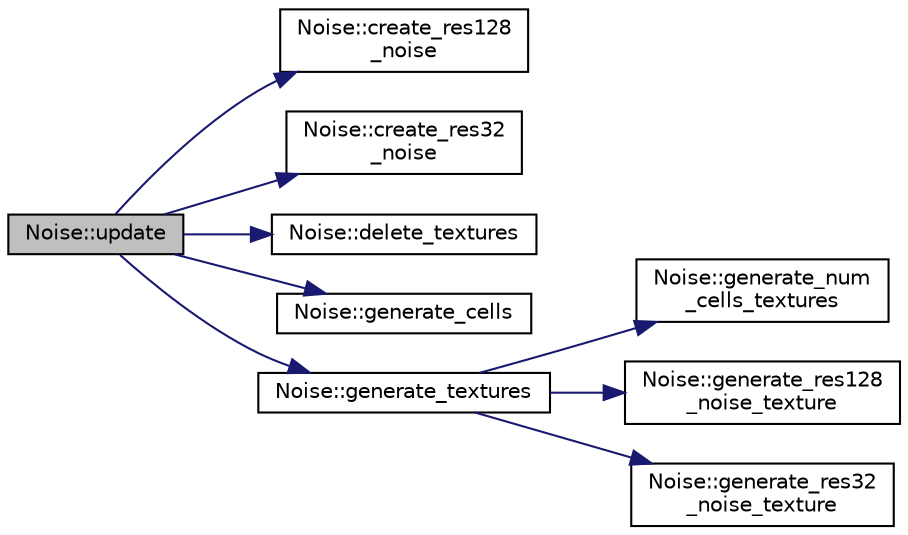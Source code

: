 digraph "Noise::update"
{
 // INTERACTIVE_SVG=YES
 // LATEX_PDF_SIZE
  bgcolor="transparent";
  edge [fontname="Helvetica",fontsize="10",labelfontname="Helvetica",labelfontsize="10"];
  node [fontname="Helvetica",fontsize="10",shape=record];
  rankdir="LR";
  Node1 [label="Noise::update",height=0.2,width=0.4,color="black", fillcolor="grey75", style="filled", fontcolor="black",tooltip=" "];
  Node1 -> Node2 [color="midnightblue",fontsize="10",style="solid",fontname="Helvetica"];
  Node2 [label="Noise::create_res128\l_noise",height=0.2,width=0.4,color="black",URL="$db/d37/class_noise.html#a8b2e2a67333910ca9f5b032e5f71964d",tooltip=" "];
  Node1 -> Node3 [color="midnightblue",fontsize="10",style="solid",fontname="Helvetica"];
  Node3 [label="Noise::create_res32\l_noise",height=0.2,width=0.4,color="black",URL="$db/d37/class_noise.html#a683dc7958db6d4b85c5ab94455a8941a",tooltip=" "];
  Node1 -> Node4 [color="midnightblue",fontsize="10",style="solid",fontname="Helvetica"];
  Node4 [label="Noise::delete_textures",height=0.2,width=0.4,color="black",URL="$db/d37/class_noise.html#a8e7a8f983d022dad4994e6df6f69d935",tooltip=" "];
  Node1 -> Node5 [color="midnightblue",fontsize="10",style="solid",fontname="Helvetica"];
  Node5 [label="Noise::generate_cells",height=0.2,width=0.4,color="black",URL="$db/d37/class_noise.html#a0cc57872513b97af71ec08b226705ab4",tooltip="@ num_cells_per_axis: current voxel grid dimension @ cell_index: index into global array for all voxe..."];
  Node1 -> Node6 [color="midnightblue",fontsize="10",style="solid",fontname="Helvetica"];
  Node6 [label="Noise::generate_textures",height=0.2,width=0.4,color="black",URL="$db/d37/class_noise.html#a2a73f6a6ac1b92a93be098babb1073f0",tooltip=" "];
  Node6 -> Node7 [color="midnightblue",fontsize="10",style="solid",fontname="Helvetica"];
  Node7 [label="Noise::generate_num\l_cells_textures",height=0.2,width=0.4,color="black",URL="$db/d37/class_noise.html#a30e72a5a59f3764c7c4b461514981a06",tooltip=" "];
  Node6 -> Node8 [color="midnightblue",fontsize="10",style="solid",fontname="Helvetica"];
  Node8 [label="Noise::generate_res128\l_noise_texture",height=0.2,width=0.4,color="black",URL="$db/d37/class_noise.html#a3ab95abfa0550705d535156cf16a9933",tooltip=" "];
  Node6 -> Node9 [color="midnightblue",fontsize="10",style="solid",fontname="Helvetica"];
  Node9 [label="Noise::generate_res32\l_noise_texture",height=0.2,width=0.4,color="black",URL="$db/d37/class_noise.html#abca8dcad9ab9752441bdcc9325a0d4de",tooltip=" "];
}
